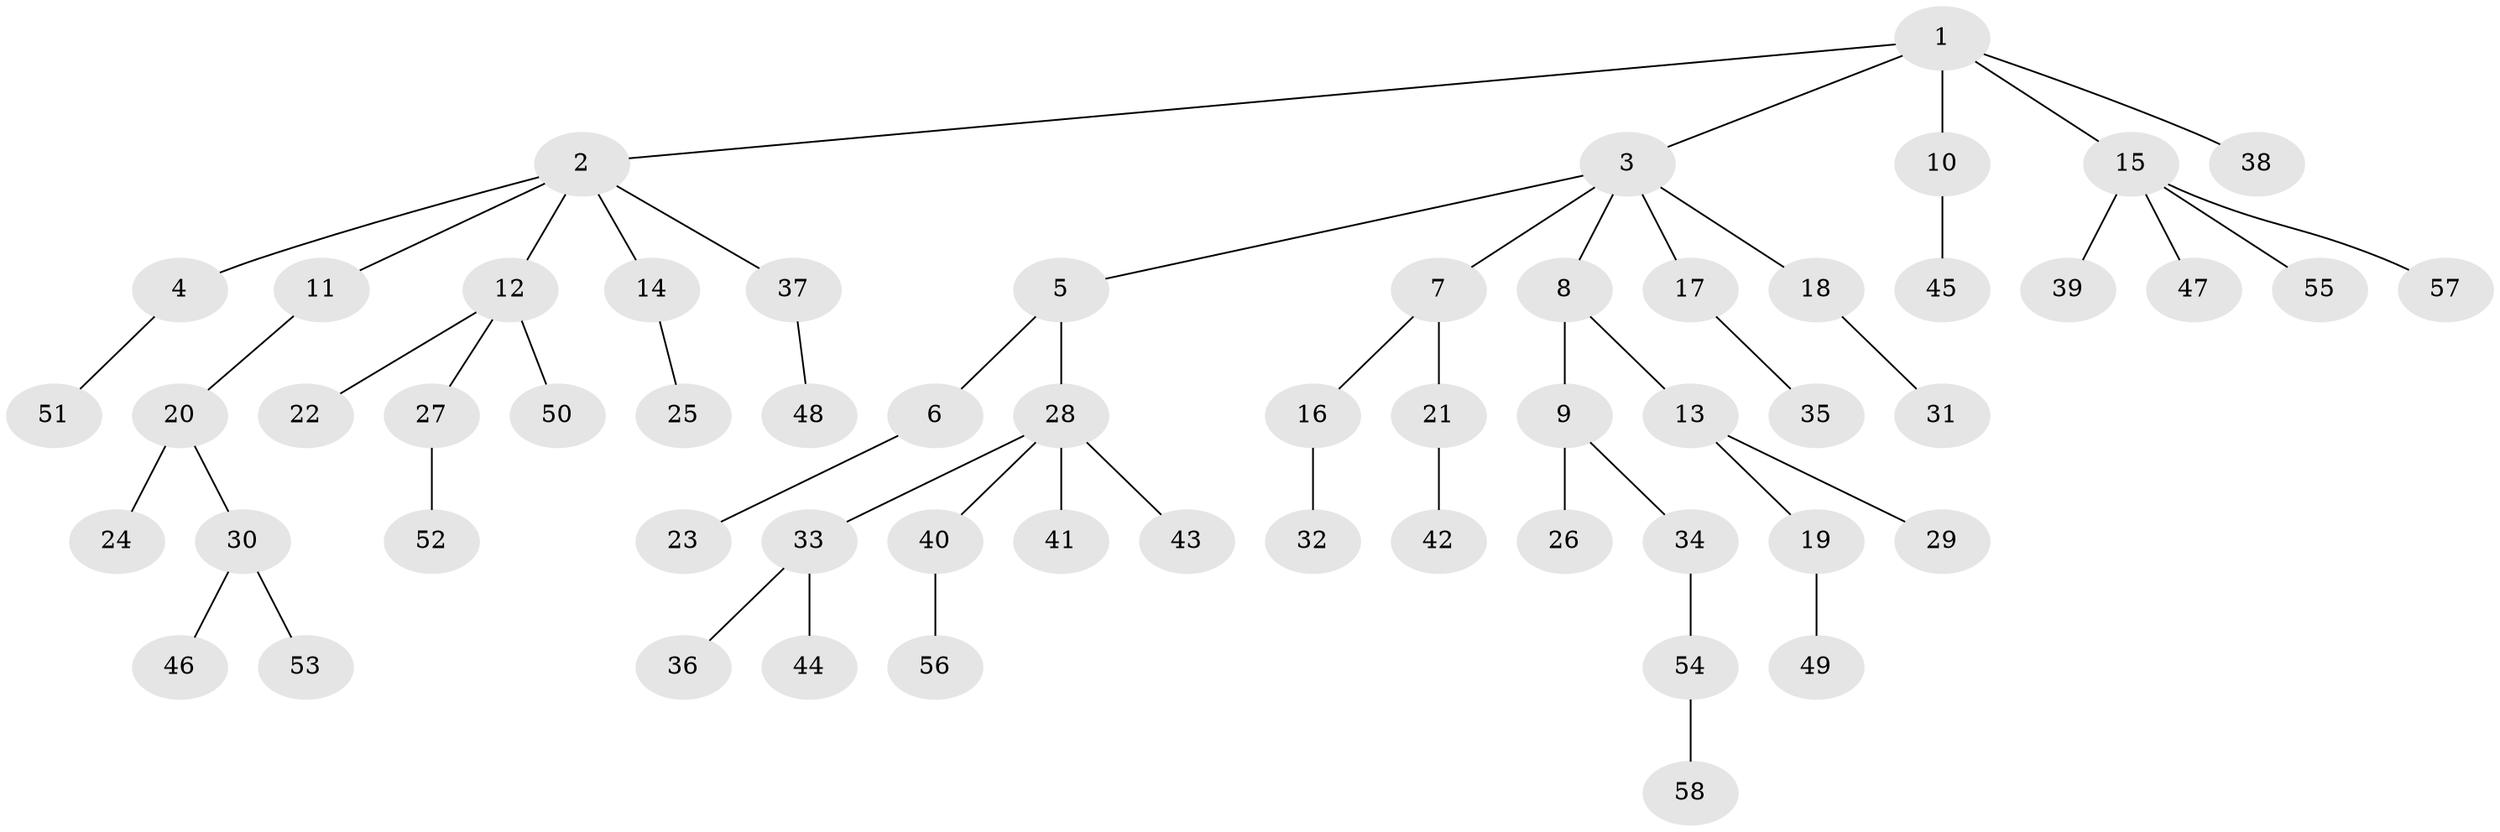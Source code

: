// Generated by graph-tools (version 1.1) at 2025/15/03/09/25 04:15:24]
// undirected, 58 vertices, 57 edges
graph export_dot {
graph [start="1"]
  node [color=gray90,style=filled];
  1;
  2;
  3;
  4;
  5;
  6;
  7;
  8;
  9;
  10;
  11;
  12;
  13;
  14;
  15;
  16;
  17;
  18;
  19;
  20;
  21;
  22;
  23;
  24;
  25;
  26;
  27;
  28;
  29;
  30;
  31;
  32;
  33;
  34;
  35;
  36;
  37;
  38;
  39;
  40;
  41;
  42;
  43;
  44;
  45;
  46;
  47;
  48;
  49;
  50;
  51;
  52;
  53;
  54;
  55;
  56;
  57;
  58;
  1 -- 2;
  1 -- 3;
  1 -- 10;
  1 -- 15;
  1 -- 38;
  2 -- 4;
  2 -- 11;
  2 -- 12;
  2 -- 14;
  2 -- 37;
  3 -- 5;
  3 -- 7;
  3 -- 8;
  3 -- 17;
  3 -- 18;
  4 -- 51;
  5 -- 6;
  5 -- 28;
  6 -- 23;
  7 -- 16;
  7 -- 21;
  8 -- 9;
  8 -- 13;
  9 -- 26;
  9 -- 34;
  10 -- 45;
  11 -- 20;
  12 -- 22;
  12 -- 27;
  12 -- 50;
  13 -- 19;
  13 -- 29;
  14 -- 25;
  15 -- 39;
  15 -- 47;
  15 -- 55;
  15 -- 57;
  16 -- 32;
  17 -- 35;
  18 -- 31;
  19 -- 49;
  20 -- 24;
  20 -- 30;
  21 -- 42;
  27 -- 52;
  28 -- 33;
  28 -- 40;
  28 -- 41;
  28 -- 43;
  30 -- 46;
  30 -- 53;
  33 -- 36;
  33 -- 44;
  34 -- 54;
  37 -- 48;
  40 -- 56;
  54 -- 58;
}
